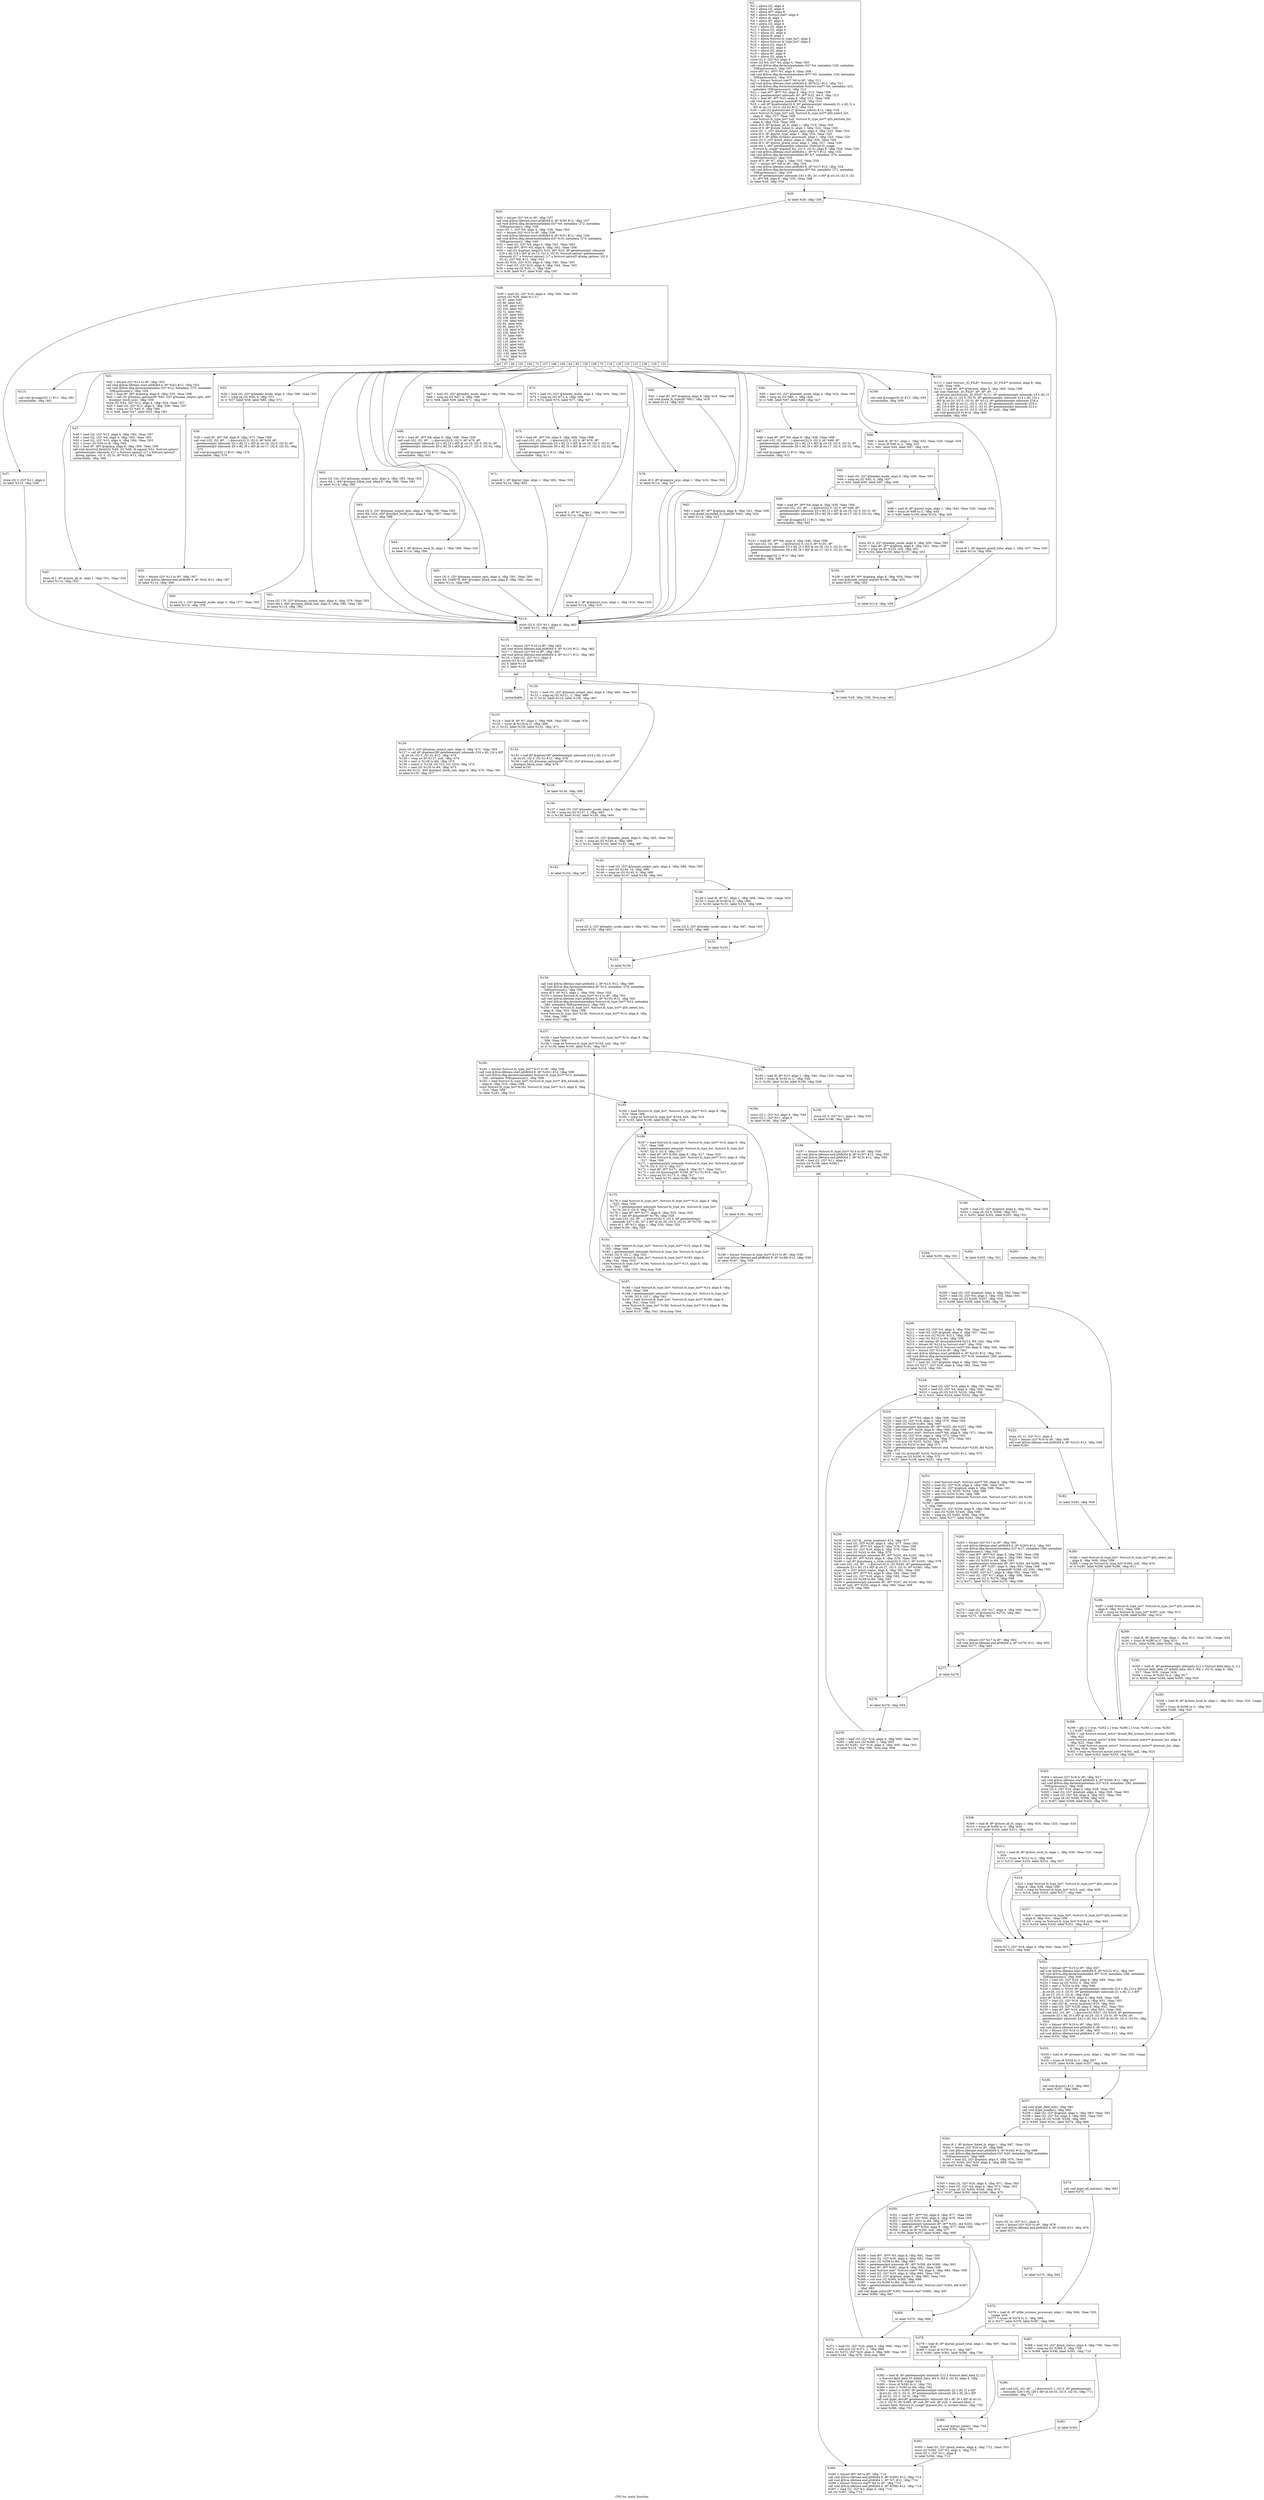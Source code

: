 digraph "CFG for 'main' function" {
	label="CFG for 'main' function";

	Node0x1474e60 [shape=record,label="{%2:\l  %3 = alloca i32, align 4\l  %4 = alloca i32, align 4\l  %5 = alloca i8**, align 8\l  %6 = alloca %struct.stat*, align 8\l  %7 = alloca i8, align 1\l  %8 = alloca i8*, align 8\l  %9 = alloca i32, align 4\l  %10 = alloca i32, align 4\l  %11 = alloca i32, align 4\l  %12 = alloca i32, align 4\l  %13 = alloca i8, align 1\l  %14 = alloca %struct.fs_type_list*, align 8\l  %15 = alloca %struct.fs_type_list*, align 8\l  %16 = alloca i32, align 4\l  %17 = alloca i32, align 4\l  %18 = alloca i32, align 4\l  %19 = alloca i8*, align 8\l  %20 = alloca i32, align 4\l  store i32 0, i32* %3, align 4\l  store i32 %0, i32* %4, align 4, !tbaa !303\l  call void @llvm.dbg.declare(metadata i32* %4, metadata !229, metadata\l... !DIExpression()), !dbg !307\l  store i8** %1, i8*** %5, align 8, !tbaa !308\l  call void @llvm.dbg.declare(metadata i8*** %5, metadata !230, metadata\l... !DIExpression()), !dbg !310\l  %21 = bitcast %struct.stat** %6 to i8*, !dbg !311\l  call void @llvm.lifetime.start.p0i8(i64 8, i8* %21) #12, !dbg !311\l  call void @llvm.dbg.declare(metadata %struct.stat** %6, metadata !231,\l... metadata !DIExpression()), !dbg !312\l  %22 = load i8**, i8*** %5, align 8, !dbg !313, !tbaa !308\l  %23 = getelementptr inbounds i8*, i8** %22, i64 0, !dbg !313\l  %24 = load i8*, i8** %23, align 8, !dbg !313, !tbaa !308\l  call void @set_program_name(i8* %24), !dbg !314\l  %25 = call i8* @setlocale(i32 6, i8* getelementptr inbounds ([1 x i8], [1 x\l... i8]* @.str.13, i32 0, i32 0)) #12, !dbg !315\l  %26 = call i32 @atexit(void ()* @close_stdout) #12, !dbg !316\l  store %struct.fs_type_list* null, %struct.fs_type_list** @fs_select_list,\l... align 8, !dbg !317, !tbaa !308\l  store %struct.fs_type_list* null, %struct.fs_type_list** @fs_exclude_list,\l... align 8, !dbg !318, !tbaa !308\l  store i8 0, i8* @show_all_fs, align 1, !dbg !319, !tbaa !320\l  store i8 0, i8* @show_listed_fs, align 1, !dbg !322, !tbaa !320\l  store i32 -1, i32* @human_output_opts, align 4, !dbg !323, !tbaa !303\l  store i8 0, i8* @print_type, align 1, !dbg !324, !tbaa !320\l  store i8 0, i8* @file_systems_processed, align 1, !dbg !325, !tbaa !320\l  store i32 0, i32* @exit_status, align 4, !dbg !326, !tbaa !303\l  store i8 0, i8* @print_grand_total, align 1, !dbg !327, !tbaa !320\l  store i64 1, i64* getelementptr inbounds (%struct.fs_usage,\l... %struct.fs_usage* @grand_fsu, i32 0, i32 0), align 8, !dbg !328, !tbaa !329\l  call void @llvm.lifetime.start.p0i8(i64 1, i8* %7) #12, !dbg !332\l  call void @llvm.dbg.declare(metadata i8* %7, metadata !270, metadata\l... !DIExpression()), !dbg !333\l  store i8 0, i8* %7, align 1, !dbg !333, !tbaa !320\l  %27 = bitcast i8** %8 to i8*, !dbg !334\l  call void @llvm.lifetime.start.p0i8(i64 8, i8* %27) #12, !dbg !334\l  call void @llvm.dbg.declare(metadata i8** %8, metadata !271, metadata\l... !DIExpression()), !dbg !335\l  store i8* getelementptr inbounds ([41 x i8], [41 x i8]* @.str.14, i32 0, i32\l... 0), i8** %8, align 8, !dbg !335, !tbaa !308\l  br label %28, !dbg !336\l}"];
	Node0x1474e60 -> Node0x14752a0;
	Node0x14752a0 [shape=record,label="{%28:\l\l  br label %29, !dbg !336\l}"];
	Node0x14752a0 -> Node0x14752f0;
	Node0x14752f0 [shape=record,label="{%29:\l\l  %30 = bitcast i32* %9 to i8*, !dbg !337\l  call void @llvm.lifetime.start.p0i8(i64 4, i8* %30) #12, !dbg !337\l  call void @llvm.dbg.declare(metadata i32* %9, metadata !272, metadata\l... !DIExpression()), !dbg !338\l  store i32 -1, i32* %9, align 4, !dbg !338, !tbaa !303\l  %31 = bitcast i32* %10 to i8*, !dbg !339\l  call void @llvm.lifetime.start.p0i8(i64 4, i8* %31) #12, !dbg !339\l  call void @llvm.dbg.declare(metadata i32* %10, metadata !274, metadata\l... !DIExpression()), !dbg !340\l  %32 = load i32, i32* %4, align 4, !dbg !341, !tbaa !303\l  %33 = load i8**, i8*** %5, align 8, !dbg !342, !tbaa !308\l  %34 = call i32 @getopt_long(i32 %32, i8** %33, i8* getelementptr inbounds\l... ([19 x i8], [19 x i8]* @.str.15, i32 0, i32 0), %struct.option* getelementptr\l... inbounds ([17 x %struct.option], [17 x %struct.option]* @long_options, i32 0,\l... i32 0), i32* %9) #12, !dbg !343\l  store i32 %34, i32* %10, align 4, !dbg !340, !tbaa !303\l  %35 = load i32, i32* %10, align 4, !dbg !344, !tbaa !303\l  %36 = icmp eq i32 %35, -1, !dbg !346\l  br i1 %36, label %37, label %38, !dbg !347\l|{<s0>T|<s1>F}}"];
	Node0x14752f0:s0 -> Node0x1475340;
	Node0x14752f0:s1 -> Node0x1475390;
	Node0x1475340 [shape=record,label="{%37:\l\l  store i32 3, i32* %11, align 4\l  br label %115, !dbg !348\l}"];
	Node0x1475340 -> Node0x1475f70;
	Node0x1475390 [shape=record,label="{%38:\l\l  %39 = load i32, i32* %10, align 4, !dbg !349, !tbaa !303\l  switch i32 %39, label %113 [\l    i32 97, label %40\l    i32 66, label %41\l    i32 105, label %55\l    i32 104, label %61\l    i32 72, label %62\l    i32 107, label %63\l    i32 108, label %64\l    i32 109, label %65\l    i32 84, label %66\l    i32 80, label %72\l    i32 129, label %78\l    i32 128, label %79\l    i32 70, label %80\l    i32 116, label %80\l    i32 118, label %114\l    i32 120, label %82\l    i32 131, label %84\l    i32 130, label %108\l    i32 -130, label %109\l    i32 -131, label %110\l  ], !dbg !350\l|{<s0>def|<s1>97|<s2>66|<s3>105|<s4>104|<s5>72|<s6>107|<s7>108|<s8>109|<s9>84|<s10>80|<s11>129|<s12>128|<s13>70|<s14>116|<s15>118|<s16>120|<s17>131|<s18>130|<s19>-130|<s20>-131}}"];
	Node0x1475390:s0 -> Node0x1475ed0;
	Node0x1475390:s1 -> Node0x14753e0;
	Node0x1475390:s2 -> Node0x1475430;
	Node0x1475390:s3 -> Node0x1475520;
	Node0x1475390:s4 -> Node0x1475610;
	Node0x1475390:s5 -> Node0x1475660;
	Node0x1475390:s6 -> Node0x14756b0;
	Node0x1475390:s7 -> Node0x1475700;
	Node0x1475390:s8 -> Node0x1475750;
	Node0x1475390:s9 -> Node0x14757a0;
	Node0x1475390:s10 -> Node0x1475890;
	Node0x1475390:s11 -> Node0x1475980;
	Node0x1475390:s12 -> Node0x14759d0;
	Node0x1475390:s13 -> Node0x1475a20;
	Node0x1475390:s14 -> Node0x1475a20;
	Node0x1475390:s15 -> Node0x1475f20;
	Node0x1475390:s16 -> Node0x1475a70;
	Node0x1475390:s17 -> Node0x1475ac0;
	Node0x1475390:s18 -> Node0x1475de0;
	Node0x1475390:s19 -> Node0x1475e30;
	Node0x1475390:s20 -> Node0x1475e80;
	Node0x14753e0 [shape=record,label="{%40:\l\l  store i8 1, i8* @show_all_fs, align 1, !dbg !351, !tbaa !320\l  br label %114, !dbg !352\l}"];
	Node0x14753e0 -> Node0x1475f20;
	Node0x1475430 [shape=record,label="{%41:\l\l  %42 = bitcast i32* %12 to i8*, !dbg !353\l  call void @llvm.lifetime.start.p0i8(i64 4, i8* %42) #12, !dbg !353\l  call void @llvm.dbg.declare(metadata i32* %12, metadata !275, metadata\l... !DIExpression()), !dbg !354\l  %43 = load i8*, i8** @optarg, align 8, !dbg !355, !tbaa !308\l  %44 = call i32 @human_options(i8* %43, i32* @human_output_opts, i64*\l... @output_block_size), !dbg !356\l  store i32 %44, i32* %12, align 4, !dbg !354, !tbaa !357\l  %45 = load i32, i32* %12, align 4, !dbg !358, !tbaa !357\l  %46 = icmp ne i32 %45, 0, !dbg !360\l  br i1 %46, label %47, label %53, !dbg !361\l|{<s0>T|<s1>F}}"];
	Node0x1475430:s0 -> Node0x1475480;
	Node0x1475430:s1 -> Node0x14754d0;
	Node0x1475480 [shape=record,label="{%47:\l\l  %48 = load i32, i32* %12, align 4, !dbg !362, !tbaa !357\l  %49 = load i32, i32* %9, align 4, !dbg !363, !tbaa !303\l  %50 = load i32, i32* %10, align 4, !dbg !364, !tbaa !303\l  %51 = trunc i32 %50 to i8, !dbg !364\l  %52 = load i8*, i8** @optarg, align 8, !dbg !365, !tbaa !308\l  call void @xstrtol_fatal(i32 %48, i32 %49, i8 signext %51, %struct.option*\l... getelementptr inbounds ([17 x %struct.option], [17 x %struct.option]*\l... @long_options, i32 0, i32 0), i8* %52) #13, !dbg !366\l  unreachable, !dbg !366\l}"];
	Node0x14754d0 [shape=record,label="{%53:\l\l  %54 = bitcast i32* %12 to i8*, !dbg !367\l  call void @llvm.lifetime.end.p0i8(i64 4, i8* %54) #12, !dbg !367\l  br label %114, !dbg !368\l}"];
	Node0x14754d0 -> Node0x1475f20;
	Node0x1475520 [shape=record,label="{%55:\l\l  %56 = load i32, i32* @header_mode, align 4, !dbg !369, !tbaa !303\l  %57 = icmp eq i32 %56, 4, !dbg !371\l  br i1 %57, label %58, label %60, !dbg !372\l|{<s0>T|<s1>F}}"];
	Node0x1475520:s0 -> Node0x1475570;
	Node0x1475520:s1 -> Node0x14755c0;
	Node0x1475570 [shape=record,label="{%58:\l\l  %59 = load i8*, i8** %8, align 8, !dbg !373, !tbaa !308\l  call void (i32, i32, i8*, ...) @error(i32 0, i32 0, i8* %59, i8*\l... getelementptr inbounds ([3 x i8], [3 x i8]* @.str.16, i32 0, i32 0), i8*\l... getelementptr inbounds ([9 x i8], [9 x i8]* @.str.17, i32 0, i32 0)), !dbg\l... !375\l  call void @usage(i32 1) #13, !dbg !376\l  unreachable, !dbg !376\l}"];
	Node0x14755c0 [shape=record,label="{%60:\l\l  store i32 1, i32* @header_mode, align 4, !dbg !377, !tbaa !303\l  br label %114, !dbg !378\l}"];
	Node0x14755c0 -> Node0x1475f20;
	Node0x1475610 [shape=record,label="{%61:\l\l  store i32 176, i32* @human_output_opts, align 4, !dbg !379, !tbaa !303\l  store i64 1, i64* @output_block_size, align 8, !dbg !380, !tbaa !381\l  br label %114, !dbg !382\l}"];
	Node0x1475610 -> Node0x1475f20;
	Node0x1475660 [shape=record,label="{%62:\l\l  store i32 144, i32* @human_output_opts, align 4, !dbg !383, !tbaa !303\l  store i64 1, i64* @output_block_size, align 8, !dbg !384, !tbaa !381\l  br label %114, !dbg !385\l}"];
	Node0x1475660 -> Node0x1475f20;
	Node0x14756b0 [shape=record,label="{%63:\l\l  store i32 0, i32* @human_output_opts, align 4, !dbg !386, !tbaa !303\l  store i64 1024, i64* @output_block_size, align 8, !dbg !387, !tbaa !381\l  br label %114, !dbg !388\l}"];
	Node0x14756b0 -> Node0x1475f20;
	Node0x1475700 [shape=record,label="{%64:\l\l  store i8 1, i8* @show_local_fs, align 1, !dbg !389, !tbaa !320\l  br label %114, !dbg !390\l}"];
	Node0x1475700 -> Node0x1475f20;
	Node0x1475750 [shape=record,label="{%65:\l\l  store i32 0, i32* @human_output_opts, align 4, !dbg !391, !tbaa !303\l  store i64 1048576, i64* @output_block_size, align 8, !dbg !392, !tbaa !381\l  br label %114, !dbg !393\l}"];
	Node0x1475750 -> Node0x1475f20;
	Node0x14757a0 [shape=record,label="{%66:\l\l  %67 = load i32, i32* @header_mode, align 4, !dbg !394, !tbaa !303\l  %68 = icmp eq i32 %67, 4, !dbg !396\l  br i1 %68, label %69, label %71, !dbg !397\l|{<s0>T|<s1>F}}"];
	Node0x14757a0:s0 -> Node0x14757f0;
	Node0x14757a0:s1 -> Node0x1475840;
	Node0x14757f0 [shape=record,label="{%69:\l\l  %70 = load i8*, i8** %8, align 8, !dbg !398, !tbaa !308\l  call void (i32, i32, i8*, ...) @error(i32 0, i32 0, i8* %70, i8*\l... getelementptr inbounds ([3 x i8], [3 x i8]* @.str.18, i32 0, i32 0), i8*\l... getelementptr inbounds ([9 x i8], [9 x i8]* @.str.17, i32 0, i32 0)), !dbg\l... !400\l  call void @usage(i32 1) #13, !dbg !401\l  unreachable, !dbg !401\l}"];
	Node0x1475840 [shape=record,label="{%71:\l\l  store i8 1, i8* @print_type, align 1, !dbg !402, !tbaa !320\l  br label %114, !dbg !403\l}"];
	Node0x1475840 -> Node0x1475f20;
	Node0x1475890 [shape=record,label="{%72:\l\l  %73 = load i32, i32* @header_mode, align 4, !dbg !404, !tbaa !303\l  %74 = icmp eq i32 %73, 4, !dbg !406\l  br i1 %74, label %75, label %77, !dbg !407\l|{<s0>T|<s1>F}}"];
	Node0x1475890:s0 -> Node0x14758e0;
	Node0x1475890:s1 -> Node0x1475930;
	Node0x14758e0 [shape=record,label="{%75:\l\l  %76 = load i8*, i8** %8, align 8, !dbg !408, !tbaa !308\l  call void (i32, i32, i8*, ...) @error(i32 0, i32 0, i8* %76, i8*\l... getelementptr inbounds ([3 x i8], [3 x i8]* @.str.19, i32 0, i32 0), i8*\l... getelementptr inbounds ([9 x i8], [9 x i8]* @.str.17, i32 0, i32 0)), !dbg\l... !410\l  call void @usage(i32 1) #13, !dbg !411\l  unreachable, !dbg !411\l}"];
	Node0x1475930 [shape=record,label="{%77:\l\l  store i8 1, i8* %7, align 1, !dbg !412, !tbaa !320\l  br label %114, !dbg !413\l}"];
	Node0x1475930 -> Node0x1475f20;
	Node0x1475980 [shape=record,label="{%78:\l\l  store i8 1, i8* @require_sync, align 1, !dbg !414, !tbaa !320\l  br label %114, !dbg !415\l}"];
	Node0x1475980 -> Node0x1475f20;
	Node0x14759d0 [shape=record,label="{%79:\l\l  store i8 0, i8* @require_sync, align 1, !dbg !416, !tbaa !320\l  br label %114, !dbg !417\l}"];
	Node0x14759d0 -> Node0x1475f20;
	Node0x1475a20 [shape=record,label="{%80:\l\l  %81 = load i8*, i8** @optarg, align 8, !dbg !418, !tbaa !308\l  call void @add_fs_type(i8* %81), !dbg !419\l  br label %114, !dbg !420\l}"];
	Node0x1475a20 -> Node0x1475f20;
	Node0x1475a70 [shape=record,label="{%82:\l\l  %83 = load i8*, i8** @optarg, align 8, !dbg !421, !tbaa !308\l  call void @add_excluded_fs_type(i8* %83), !dbg !422\l  br label %114, !dbg !423\l}"];
	Node0x1475a70 -> Node0x1475f20;
	Node0x1475ac0 [shape=record,label="{%84:\l\l  %85 = load i32, i32* @header_mode, align 4, !dbg !424, !tbaa !303\l  %86 = icmp eq i32 %85, 1, !dbg !426\l  br i1 %86, label %87, label %89, !dbg !427\l|{<s0>T|<s1>F}}"];
	Node0x1475ac0:s0 -> Node0x1475b10;
	Node0x1475ac0:s1 -> Node0x1475b60;
	Node0x1475b10 [shape=record,label="{%87:\l\l  %88 = load i8*, i8** %8, align 8, !dbg !428, !tbaa !308\l  call void (i32, i32, i8*, ...) @error(i32 0, i32 0, i8* %88, i8*\l... getelementptr inbounds ([3 x i8], [3 x i8]* @.str.16, i32 0, i32 0), i8*\l... getelementptr inbounds ([9 x i8], [9 x i8]* @.str.17, i32 0, i32 0)), !dbg\l... !430\l  call void @usage(i32 1) #13, !dbg !431\l  unreachable, !dbg !431\l}"];
	Node0x1475b60 [shape=record,label="{%89:\l\l  %90 = load i8, i8* %7, align 1, !dbg !432, !tbaa !320, !range !434\l  %91 = trunc i8 %90 to i1, !dbg !432\l  br i1 %91, label %92, label %97, !dbg !435\l|{<s0>T|<s1>F}}"];
	Node0x1475b60:s0 -> Node0x1475bb0;
	Node0x1475b60:s1 -> Node0x1475c50;
	Node0x1475bb0 [shape=record,label="{%92:\l\l  %93 = load i32, i32* @header_mode, align 4, !dbg !436, !tbaa !303\l  %94 = icmp eq i32 %93, 0, !dbg !437\l  br i1 %94, label %95, label %97, !dbg !438\l|{<s0>T|<s1>F}}"];
	Node0x1475bb0:s0 -> Node0x1475c00;
	Node0x1475bb0:s1 -> Node0x1475c50;
	Node0x1475c00 [shape=record,label="{%95:\l\l  %96 = load i8*, i8** %8, align 8, !dbg !439, !tbaa !308\l  call void (i32, i32, i8*, ...) @error(i32 0, i32 0, i8* %96, i8*\l... getelementptr inbounds ([3 x i8], [3 x i8]* @.str.19, i32 0, i32 0), i8*\l... getelementptr inbounds ([9 x i8], [9 x i8]* @.str.17, i32 0, i32 0)), !dbg\l... !441\l  call void @usage(i32 1) #13, !dbg !442\l  unreachable, !dbg !442\l}"];
	Node0x1475c50 [shape=record,label="{%97:\l\l  %98 = load i8, i8* @print_type, align 1, !dbg !443, !tbaa !320, !range !434\l  %99 = trunc i8 %98 to i1, !dbg !443\l  br i1 %99, label %100, label %102, !dbg !445\l|{<s0>T|<s1>F}}"];
	Node0x1475c50:s0 -> Node0x1475ca0;
	Node0x1475c50:s1 -> Node0x1475cf0;
	Node0x1475ca0 [shape=record,label="{%100:\l\l  %101 = load i8*, i8** %8, align 8, !dbg !446, !tbaa !308\l  call void (i32, i32, i8*, ...) @error(i32 0, i32 0, i8* %101, i8*\l... getelementptr inbounds ([3 x i8], [3 x i8]* @.str.18, i32 0, i32 0), i8*\l... getelementptr inbounds ([9 x i8], [9 x i8]* @.str.17, i32 0, i32 0)), !dbg\l... !448\l  call void @usage(i32 1) #13, !dbg !449\l  unreachable, !dbg !449\l}"];
	Node0x1475cf0 [shape=record,label="{%102:\l\l  store i32 4, i32* @header_mode, align 4, !dbg !450, !tbaa !303\l  %103 = load i8*, i8** @optarg, align 8, !dbg !451, !tbaa !308\l  %104 = icmp ne i8* %103, null, !dbg !451\l  br i1 %104, label %105, label %107, !dbg !453\l|{<s0>T|<s1>F}}"];
	Node0x1475cf0:s0 -> Node0x1475d40;
	Node0x1475cf0:s1 -> Node0x1475d90;
	Node0x1475d40 [shape=record,label="{%105:\l\l  %106 = load i8*, i8** @optarg, align 8, !dbg !454, !tbaa !308\l  call void @decode_output_arg(i8* %106), !dbg !455\l  br label %107, !dbg !455\l}"];
	Node0x1475d40 -> Node0x1475d90;
	Node0x1475d90 [shape=record,label="{%107:\l\l  br label %114, !dbg !456\l}"];
	Node0x1475d90 -> Node0x1475f20;
	Node0x1475de0 [shape=record,label="{%108:\l\l  store i8 1, i8* @print_grand_total, align 1, !dbg !457, !tbaa !320\l  br label %114, !dbg !458\l}"];
	Node0x1475de0 -> Node0x1475f20;
	Node0x1475e30 [shape=record,label="{%109:\l\l  call void @usage(i32 0) #13, !dbg !459\l  unreachable, !dbg !459\l}"];
	Node0x1475e80 [shape=record,label="{%110:\l\l  %111 = load %struct._IO_FILE*, %struct._IO_FILE** @stdout, align 8, !dbg\l... !460, !tbaa !308\l  %112 = load i8*, i8** @Version, align 8, !dbg !460, !tbaa !308\l  call void (%struct._IO_FILE*, i8*, i8*, i8*, ...)\l... @version_etc(%struct._IO_FILE* %111, i8* getelementptr inbounds ([3 x i8], [3\l... x i8]* @.str.12, i32 0, i32 0), i8* getelementptr inbounds ([14 x i8], [14 x\l... i8]* @.str.20, i32 0, i32 0), i8* %112, i8* getelementptr inbounds ([18 x\l... i8], [18 x i8]* @.str.21, i32 0, i32 0), i8* getelementptr inbounds ([16 x\l... i8], [16 x i8]* @.str.22, i32 0, i32 0), i8* getelementptr inbounds ([12 x\l... i8], [12 x i8]* @.str.23, i32 0, i32 0), i8* null), !dbg !460\l  call void @exit(i32 0) #14, !dbg !460\l  unreachable, !dbg !460\l}"];
	Node0x1475ed0 [shape=record,label="{%113:\l\l  call void @usage(i32 1) #13, !dbg !461\l  unreachable, !dbg !461\l}"];
	Node0x1475f20 [shape=record,label="{%114:\l\l  store i32 0, i32* %11, align 4, !dbg !462\l  br label %115, !dbg !462\l}"];
	Node0x1475f20 -> Node0x1475f70;
	Node0x1475f70 [shape=record,label="{%115:\l\l  %116 = bitcast i32* %10 to i8*, !dbg !462\l  call void @llvm.lifetime.end.p0i8(i64 4, i8* %116) #12, !dbg !462\l  %117 = bitcast i32* %9 to i8*, !dbg !462\l  call void @llvm.lifetime.end.p0i8(i64 4, i8* %117) #12, !dbg !462\l  %118 = load i32, i32* %11, align 4\l  switch i32 %118, label %398 [\l    i32 0, label %119\l    i32 3, label %120\l  ]\l|{<s0>def|<s1>0|<s2>3}}"];
	Node0x1475f70:s0 -> Node0x1477910;
	Node0x1475f70:s1 -> Node0x1475fc0;
	Node0x1475f70:s2 -> Node0x1476010;
	Node0x1475fc0 [shape=record,label="{%119:\l\l  br label %28, !dbg !336, !llvm.loop !463\l}"];
	Node0x1475fc0 -> Node0x14752a0;
	Node0x1476010 [shape=record,label="{%120:\l\l  %121 = load i32, i32* @human_output_opts, align 4, !dbg !464, !tbaa !303\l  %122 = icmp eq i32 %121, -1, !dbg !466\l  br i1 %122, label %123, label %136, !dbg !467\l|{<s0>T|<s1>F}}"];
	Node0x1476010:s0 -> Node0x1476060;
	Node0x1476010:s1 -> Node0x14761a0;
	Node0x1476060 [shape=record,label="{%123:\l\l  %124 = load i8, i8* %7, align 1, !dbg !468, !tbaa !320, !range !434\l  %125 = trunc i8 %124 to i1, !dbg !468\l  br i1 %125, label %126, label %132, !dbg !471\l|{<s0>T|<s1>F}}"];
	Node0x1476060:s0 -> Node0x14760b0;
	Node0x1476060:s1 -> Node0x1476100;
	Node0x14760b0 [shape=record,label="{%126:\l\l  store i32 0, i32* @human_output_opts, align 4, !dbg !472, !tbaa !303\l  %127 = call i8* @getenv(i8* getelementptr inbounds ([16 x i8], [16 x i8]*\l... @.str.24, i32 0, i32 0)) #12, !dbg !474\l  %128 = icmp ne i8* %127, null, !dbg !474\l  %129 = zext i1 %128 to i64, !dbg !474\l  %130 = select i1 %128, i32 512, i32 1024, !dbg !474\l  %131 = sext i32 %130 to i64, !dbg !475\l  store i64 %131, i64* @output_block_size, align 8, !dbg !476, !tbaa !381\l  br label %135, !dbg !477\l}"];
	Node0x14760b0 -> Node0x1476150;
	Node0x1476100 [shape=record,label="{%132:\l\l  %133 = call i8* @getenv(i8* getelementptr inbounds ([14 x i8], [14 x i8]*\l... @.str.25, i32 0, i32 0)) #12, !dbg !478\l  %134 = call i32 @human_options(i8* %133, i32* @human_output_opts, i64*\l... @output_block_size), !dbg !479\l  br label %135\l}"];
	Node0x1476100 -> Node0x1476150;
	Node0x1476150 [shape=record,label="{%135:\l\l  br label %136, !dbg !480\l}"];
	Node0x1476150 -> Node0x14761a0;
	Node0x14761a0 [shape=record,label="{%136:\l\l  %137 = load i32, i32* @header_mode, align 4, !dbg !481, !tbaa !303\l  %138 = icmp eq i32 %137, 1, !dbg !483\l  br i1 %138, label %142, label %139, !dbg !484\l|{<s0>T|<s1>F}}"];
	Node0x14761a0:s0 -> Node0x1476240;
	Node0x14761a0:s1 -> Node0x14761f0;
	Node0x14761f0 [shape=record,label="{%139:\l\l  %140 = load i32, i32* @header_mode, align 4, !dbg !485, !tbaa !303\l  %141 = icmp eq i32 %140, 4, !dbg !486\l  br i1 %141, label %142, label %143, !dbg !487\l|{<s0>T|<s1>F}}"];
	Node0x14761f0:s0 -> Node0x1476240;
	Node0x14761f0:s1 -> Node0x1476290;
	Node0x1476240 [shape=record,label="{%142:\l\l  br label %154, !dbg !487\l}"];
	Node0x1476240 -> Node0x1476470;
	Node0x1476290 [shape=record,label="{%143:\l\l  %144 = load i32, i32* @human_output_opts, align 4, !dbg !488, !tbaa !303\l  %145 = and i32 %144, 16, !dbg !490\l  %146 = icmp ne i32 %145, 0, !dbg !490\l  br i1 %146, label %147, label %148, !dbg !491\l|{<s0>T|<s1>F}}"];
	Node0x1476290:s0 -> Node0x14762e0;
	Node0x1476290:s1 -> Node0x1476330;
	Node0x14762e0 [shape=record,label="{%147:\l\l  store i32 2, i32* @header_mode, align 4, !dbg !492, !tbaa !303\l  br label %153, !dbg !493\l}"];
	Node0x14762e0 -> Node0x1476420;
	Node0x1476330 [shape=record,label="{%148:\l\l  %149 = load i8, i8* %7, align 1, !dbg !494, !tbaa !320, !range !434\l  %150 = trunc i8 %149 to i1, !dbg !494\l  br i1 %150, label %151, label %152, !dbg !496\l|{<s0>T|<s1>F}}"];
	Node0x1476330:s0 -> Node0x1476380;
	Node0x1476330:s1 -> Node0x14763d0;
	Node0x1476380 [shape=record,label="{%151:\l\l  store i32 3, i32* @header_mode, align 4, !dbg !497, !tbaa !303\l  br label %152, !dbg !498\l}"];
	Node0x1476380 -> Node0x14763d0;
	Node0x14763d0 [shape=record,label="{%152:\l\l  br label %153\l}"];
	Node0x14763d0 -> Node0x1476420;
	Node0x1476420 [shape=record,label="{%153:\l\l  br label %154\l}"];
	Node0x1476420 -> Node0x1476470;
	Node0x1476470 [shape=record,label="{%154:\l\l  call void @llvm.lifetime.start.p0i8(i64 1, i8* %13) #12, !dbg !499\l  call void @llvm.dbg.declare(metadata i8* %13, metadata !278, metadata\l... !DIExpression()), !dbg !500\l  store i8 0, i8* %13, align 1, !dbg !500, !tbaa !320\l  %155 = bitcast %struct.fs_type_list** %14 to i8*, !dbg !501\l  call void @llvm.lifetime.start.p0i8(i64 8, i8* %155) #12, !dbg !501\l  call void @llvm.dbg.declare(metadata %struct.fs_type_list** %14, metadata\l... !280, metadata !DIExpression()), !dbg !502\l  %156 = load %struct.fs_type_list*, %struct.fs_type_list** @fs_select_list,\l... align 8, !dbg !503, !tbaa !308\l  store %struct.fs_type_list* %156, %struct.fs_type_list** %14, align 8, !dbg\l... !504, !tbaa !308\l  br label %157, !dbg !505\l}"];
	Node0x1476470 -> Node0x14764c0;
	Node0x14764c0 [shape=record,label="{%157:\l\l  %158 = load %struct.fs_type_list*, %struct.fs_type_list** %14, align 8, !dbg\l... !506, !tbaa !308\l  %159 = icmp ne %struct.fs_type_list* %158, null, !dbg !507\l  br i1 %159, label %160, label %191, !dbg !507\l|{<s0>T|<s1>F}}"];
	Node0x14764c0:s0 -> Node0x1476510;
	Node0x14764c0:s1 -> Node0x1476790;
	Node0x1476510 [shape=record,label="{%160:\l\l  %161 = bitcast %struct.fs_type_list** %15 to i8*, !dbg !508\l  call void @llvm.lifetime.start.p0i8(i64 8, i8* %161) #12, !dbg !508\l  call void @llvm.dbg.declare(metadata %struct.fs_type_list** %15, metadata\l... !281, metadata !DIExpression()), !dbg !509\l  %162 = load %struct.fs_type_list*, %struct.fs_type_list** @fs_exclude_list,\l... align 8, !dbg !510, !tbaa !308\l  store %struct.fs_type_list* %162, %struct.fs_type_list** %15, align 8, !dbg\l... !512, !tbaa !308\l  br label %163, !dbg !513\l}"];
	Node0x1476510 -> Node0x1476560;
	Node0x1476560 [shape=record,label="{%163:\l\l  %164 = load %struct.fs_type_list*, %struct.fs_type_list** %15, align 8, !dbg\l... !514, !tbaa !308\l  %165 = icmp ne %struct.fs_type_list* %164, null, !dbg !516\l  br i1 %165, label %166, label %185, !dbg !516\l|{<s0>T|<s1>F}}"];
	Node0x1476560:s0 -> Node0x14765b0;
	Node0x1476560:s1 -> Node0x14766f0;
	Node0x14765b0 [shape=record,label="{%166:\l\l  %167 = load %struct.fs_type_list*, %struct.fs_type_list** %14, align 8, !dbg\l... !517, !tbaa !308\l  %168 = getelementptr inbounds %struct.fs_type_list, %struct.fs_type_list*\l... %167, i32 0, i32 0, !dbg !517\l  %169 = load i8*, i8** %168, align 8, !dbg !517, !tbaa !520\l  %170 = load %struct.fs_type_list*, %struct.fs_type_list** %15, align 8, !dbg\l... !517, !tbaa !308\l  %171 = getelementptr inbounds %struct.fs_type_list, %struct.fs_type_list*\l... %170, i32 0, i32 0, !dbg !517\l  %172 = load i8*, i8** %171, align 8, !dbg !517, !tbaa !520\l  %173 = call i32 @strcmp(i8* %169, i8* %172) #15, !dbg !517\l  %174 = icmp eq i32 %173, 0, !dbg !517\l  br i1 %174, label %175, label %180, !dbg !522\l|{<s0>T|<s1>F}}"];
	Node0x14765b0:s0 -> Node0x1476600;
	Node0x14765b0:s1 -> Node0x1476650;
	Node0x1476600 [shape=record,label="{%175:\l\l  %176 = load %struct.fs_type_list*, %struct.fs_type_list** %14, align 8, !dbg\l... !523, !tbaa !308\l  %177 = getelementptr inbounds %struct.fs_type_list, %struct.fs_type_list*\l... %176, i32 0, i32 0, !dbg !525\l  %178 = load i8*, i8** %177, align 8, !dbg !525, !tbaa !520\l  %179 = call i8* @quote(i8* %178), !dbg !526\l  call void (i32, i32, i8*, ...) @error(i32 0, i32 0, i8* getelementptr\l... inbounds ([47 x i8], [47 x i8]* @.str.26, i32 0, i32 0), i8* %179), !dbg !527\l  store i8 1, i8* %13, align 1, !dbg !528, !tbaa !320\l  br label %185, !dbg !529\l}"];
	Node0x1476600 -> Node0x14766f0;
	Node0x1476650 [shape=record,label="{%180:\l\l  br label %181, !dbg !530\l}"];
	Node0x1476650 -> Node0x14766a0;
	Node0x14766a0 [shape=record,label="{%181:\l\l  %182 = load %struct.fs_type_list*, %struct.fs_type_list** %15, align 8, !dbg\l... !531, !tbaa !308\l  %183 = getelementptr inbounds %struct.fs_type_list, %struct.fs_type_list*\l... %182, i32 0, i32 1, !dbg !532\l  %184 = load %struct.fs_type_list*, %struct.fs_type_list** %183, align 8,\l... !dbg !532, !tbaa !533\l  store %struct.fs_type_list* %184, %struct.fs_type_list** %15, align 8, !dbg\l... !534, !tbaa !308\l  br label %163, !dbg !535, !llvm.loop !536\l}"];
	Node0x14766a0 -> Node0x1476560;
	Node0x14766f0 [shape=record,label="{%185:\l\l  %186 = bitcast %struct.fs_type_list** %15 to i8*, !dbg !538\l  call void @llvm.lifetime.end.p0i8(i64 8, i8* %186) #12, !dbg !538\l  br label %187, !dbg !539\l}"];
	Node0x14766f0 -> Node0x1476740;
	Node0x1476740 [shape=record,label="{%187:\l\l  %188 = load %struct.fs_type_list*, %struct.fs_type_list** %14, align 8, !dbg\l... !540, !tbaa !308\l  %189 = getelementptr inbounds %struct.fs_type_list, %struct.fs_type_list*\l... %188, i32 0, i32 1, !dbg !541\l  %190 = load %struct.fs_type_list*, %struct.fs_type_list** %189, align 8,\l... !dbg !541, !tbaa !533\l  store %struct.fs_type_list* %190, %struct.fs_type_list** %14, align 8, !dbg\l... !542, !tbaa !308\l  br label %157, !dbg !543, !llvm.loop !544\l}"];
	Node0x1476740 -> Node0x14764c0;
	Node0x1476790 [shape=record,label="{%191:\l\l  %192 = load i8, i8* %13, align 1, !dbg !546, !tbaa !320, !range !434\l  %193 = trunc i8 %192 to i1, !dbg !546\l  br i1 %193, label %194, label %195, !dbg !548\l|{<s0>T|<s1>F}}"];
	Node0x1476790:s0 -> Node0x14767e0;
	Node0x1476790:s1 -> Node0x1476830;
	Node0x14767e0 [shape=record,label="{%194:\l\l  store i32 1, i32* %3, align 4, !dbg !549\l  store i32 1, i32* %11, align 4\l  br label %196, !dbg !549\l}"];
	Node0x14767e0 -> Node0x1476880;
	Node0x1476830 [shape=record,label="{%195:\l\l  store i32 0, i32* %11, align 4, !dbg !550\l  br label %196, !dbg !550\l}"];
	Node0x1476830 -> Node0x1476880;
	Node0x1476880 [shape=record,label="{%196:\l\l  %197 = bitcast %struct.fs_type_list** %14 to i8*, !dbg !550\l  call void @llvm.lifetime.end.p0i8(i64 8, i8* %197) #12, !dbg !550\l  call void @llvm.lifetime.end.p0i8(i64 1, i8* %13) #12, !dbg !550\l  %198 = load i32, i32* %11, align 4\l  switch i32 %198, label %394 [\l    i32 0, label %199\l  ]\l|{<s0>def|<s1>0}}"];
	Node0x1476880:s0 -> Node0x14778c0;
	Node0x1476880:s1 -> Node0x14768d0;
	Node0x14768d0 [shape=record,label="{%199:\l\l  %200 = load i32, i32* @optind, align 4, !dbg !551, !tbaa !303\l  %201 = icmp slt i32 0, %200, !dbg !551\l  br i1 %201, label %202, label %203, !dbg !551\l|{<s0>T|<s1>F}}"];
	Node0x14768d0:s0 -> Node0x1476920;
	Node0x14768d0:s1 -> Node0x1476970;
	Node0x1476920 [shape=record,label="{%202:\l\l  br label %205, !dbg !551\l}"];
	Node0x1476920 -> Node0x1476a10;
	Node0x1476970 [shape=record,label="{%203:\l\l  unreachable, !dbg !551\l}"];
	Node0x14769c0 [shape=record,label="{%204:                                                  \l  br label %205, !dbg !551\l}"];
	Node0x14769c0 -> Node0x1476a10;
	Node0x1476a10 [shape=record,label="{%205:\l\l  %206 = load i32, i32* @optind, align 4, !dbg !552, !tbaa !303\l  %207 = load i32, i32* %4, align 4, !dbg !553, !tbaa !303\l  %208 = icmp slt i32 %206, %207, !dbg !554\l  br i1 %208, label %209, label %283, !dbg !555\l|{<s0>T|<s1>F}}"];
	Node0x1476a10:s0 -> Node0x1476a60;
	Node0x1476a10:s1 -> Node0x1476e70;
	Node0x1476a60 [shape=record,label="{%209:\l\l  %210 = load i32, i32* %4, align 4, !dbg !556, !tbaa !303\l  %211 = load i32, i32* @optind, align 4, !dbg !557, !tbaa !303\l  %212 = sub nsw i32 %210, %211, !dbg !558\l  %213 = sext i32 %212 to i64, !dbg !556\l  %214 = call noalias i8* @xnmalloc(i64 %213, i64 144), !dbg !559\l  %215 = bitcast i8* %214 to %struct.stat*, !dbg !559\l  store %struct.stat* %215, %struct.stat** %6, align 8, !dbg !560, !tbaa !308\l  %216 = bitcast i32* %16 to i8*, !dbg !561\l  call void @llvm.lifetime.start.p0i8(i64 4, i8* %216) #12, !dbg !561\l  call void @llvm.dbg.declare(metadata i32* %16, metadata !285, metadata\l... !DIExpression()), !dbg !562\l  %217 = load i32, i32* @optind, align 4, !dbg !563, !tbaa !303\l  store i32 %217, i32* %16, align 4, !dbg !562, !tbaa !303\l  br label %218, !dbg !561\l}"];
	Node0x1476a60 -> Node0x1476ab0;
	Node0x1476ab0 [shape=record,label="{%218:\l\l  %219 = load i32, i32* %16, align 4, !dbg !564, !tbaa !303\l  %220 = load i32, i32* %4, align 4, !dbg !565, !tbaa !303\l  %221 = icmp slt i32 %219, %220, !dbg !566\l  br i1 %221, label %224, label %222, !dbg !567\l|{<s0>T|<s1>F}}"];
	Node0x1476ab0:s0 -> Node0x1476b50;
	Node0x1476ab0:s1 -> Node0x1476b00;
	Node0x1476b00 [shape=record,label="{%222:\l\l  store i32 11, i32* %11, align 4\l  %223 = bitcast i32* %16 to i8*, !dbg !568\l  call void @llvm.lifetime.end.p0i8(i64 4, i8* %223) #12, !dbg !568\l  br label %282\l}"];
	Node0x1476b00 -> Node0x1476e20;
	Node0x1476b50 [shape=record,label="{%224:\l\l  %225 = load i8**, i8*** %5, align 8, !dbg !569, !tbaa !308\l  %226 = load i32, i32* %16, align 4, !dbg !570, !tbaa !303\l  %227 = sext i32 %226 to i64, !dbg !569\l  %228 = getelementptr inbounds i8*, i8** %225, i64 %227, !dbg !569\l  %229 = load i8*, i8** %228, align 8, !dbg !569, !tbaa !308\l  %230 = load %struct.stat*, %struct.stat** %6, align 8, !dbg !571, !tbaa !308\l  %231 = load i32, i32* %16, align 4, !dbg !572, !tbaa !303\l  %232 = load i32, i32* @optind, align 4, !dbg !573, !tbaa !303\l  %233 = sub nsw i32 %231, %232, !dbg !574\l  %234 = sext i32 %233 to i64, !dbg !571\l  %235 = getelementptr inbounds %struct.stat, %struct.stat* %230, i64 %234,\l... !dbg !571\l  %236 = call i32 @stat(i8* %229, %struct.stat* %235) #12, !dbg !575\l  %237 = icmp ne i32 %236, 0, !dbg !575\l  br i1 %237, label %238, label %251, !dbg !576\l|{<s0>T|<s1>F}}"];
	Node0x1476b50:s0 -> Node0x1476ba0;
	Node0x1476b50:s1 -> Node0x1476bf0;
	Node0x1476ba0 [shape=record,label="{%238:\l\l  %239 = call i32* @__errno_location() #16, !dbg !577\l  %240 = load i32, i32* %239, align 4, !dbg !577, !tbaa !303\l  %241 = load i8**, i8*** %5, align 8, !dbg !579, !tbaa !308\l  %242 = load i32, i32* %16, align 4, !dbg !579, !tbaa !303\l  %243 = sext i32 %242 to i64, !dbg !579\l  %244 = getelementptr inbounds i8*, i8** %241, i64 %243, !dbg !579\l  %245 = load i8*, i8** %244, align 8, !dbg !579, !tbaa !308\l  %246 = call i8* @quotearg_n_style_colon(i32 0, i32 3, i8* %245), !dbg !579\l  call void (i32, i32, i8*, ...) @error(i32 0, i32 %240, i8* getelementptr\l... inbounds ([3 x i8], [3 x i8]* @.str.27, i32 0, i32 0), i8* %246), !dbg !580\l  store i32 1, i32* @exit_status, align 4, !dbg !581, !tbaa !303\l  %247 = load i8**, i8*** %5, align 8, !dbg !582, !tbaa !308\l  %248 = load i32, i32* %16, align 4, !dbg !583, !tbaa !303\l  %249 = sext i32 %248 to i64, !dbg !582\l  %250 = getelementptr inbounds i8*, i8** %247, i64 %249, !dbg !582\l  store i8* null, i8** %250, align 8, !dbg !584, !tbaa !308\l  br label %278, !dbg !585\l}"];
	Node0x1476ba0 -> Node0x1476d80;
	Node0x1476bf0 [shape=record,label="{%251:\l\l  %252 = load %struct.stat*, %struct.stat** %6, align 8, !dbg !586, !tbaa !308\l  %253 = load i32, i32* %16, align 4, !dbg !586, !tbaa !303\l  %254 = load i32, i32* @optind, align 4, !dbg !586, !tbaa !303\l  %255 = sub nsw i32 %253, %254, !dbg !586\l  %256 = sext i32 %255 to i64, !dbg !586\l  %257 = getelementptr inbounds %struct.stat, %struct.stat* %252, i64 %256,\l... !dbg !586\l  %258 = getelementptr inbounds %struct.stat, %struct.stat* %257, i32 0, i32\l... 3, !dbg !586\l  %259 = load i32, i32* %258, align 8, !dbg !586, !tbaa !587\l  %260 = and i32 %259, 61440, !dbg !586\l  %261 = icmp eq i32 %260, 4096, !dbg !586\l  br i1 %261, label %277, label %262, !dbg !590\l|{<s0>T|<s1>F}}"];
	Node0x1476bf0:s0 -> Node0x1476d30;
	Node0x1476bf0:s1 -> Node0x1476c40;
	Node0x1476c40 [shape=record,label="{%262:\l\l  %263 = bitcast i32* %17 to i8*, !dbg !591\l  call void @llvm.lifetime.start.p0i8(i64 4, i8* %263) #12, !dbg !591\l  call void @llvm.dbg.declare(metadata i32* %17, metadata !289, metadata\l... !DIExpression()), !dbg !592\l  %264 = load i8**, i8*** %5, align 8, !dbg !593, !tbaa !308\l  %265 = load i32, i32* %16, align 4, !dbg !594, !tbaa !303\l  %266 = sext i32 %265 to i64, !dbg !593\l  %267 = getelementptr inbounds i8*, i8** %264, i64 %266, !dbg !593\l  %268 = load i8*, i8** %267, align 8, !dbg !593, !tbaa !308\l  %269 = call i32 (i8*, i32, ...) @open(i8* %268, i32 256), !dbg !595\l  store i32 %269, i32* %17, align 4, !dbg !592, !tbaa !303\l  %270 = load i32, i32* %17, align 4, !dbg !596, !tbaa !303\l  %271 = icmp sle i32 0, %270, !dbg !598\l  br i1 %271, label %272, label %275, !dbg !599\l|{<s0>T|<s1>F}}"];
	Node0x1476c40:s0 -> Node0x1476c90;
	Node0x1476c40:s1 -> Node0x1476ce0;
	Node0x1476c90 [shape=record,label="{%272:\l\l  %273 = load i32, i32* %17, align 4, !dbg !600, !tbaa !303\l  %274 = call i32 @close(i32 %273), !dbg !601\l  br label %275, !dbg !601\l}"];
	Node0x1476c90 -> Node0x1476ce0;
	Node0x1476ce0 [shape=record,label="{%275:\l\l  %276 = bitcast i32* %17 to i8*, !dbg !602\l  call void @llvm.lifetime.end.p0i8(i64 4, i8* %276) #12, !dbg !602\l  br label %277, !dbg !603\l}"];
	Node0x1476ce0 -> Node0x1476d30;
	Node0x1476d30 [shape=record,label="{%277:\l\l  br label %278\l}"];
	Node0x1476d30 -> Node0x1476d80;
	Node0x1476d80 [shape=record,label="{%278:\l\l  br label %279, !dbg !604\l}"];
	Node0x1476d80 -> Node0x1476dd0;
	Node0x1476dd0 [shape=record,label="{%279:\l\l  %280 = load i32, i32* %16, align 4, !dbg !605, !tbaa !303\l  %281 = add nsw i32 %280, 1, !dbg !605\l  store i32 %281, i32* %16, align 4, !dbg !605, !tbaa !303\l  br label %218, !dbg !568, !llvm.loop !606\l}"];
	Node0x1476dd0 -> Node0x1476ab0;
	Node0x1476e20 [shape=record,label="{%282:\l\l  br label %283, !dbg !608\l}"];
	Node0x1476e20 -> Node0x1476e70;
	Node0x1476e70 [shape=record,label="{%283:\l\l  %284 = load %struct.fs_type_list*, %struct.fs_type_list** @fs_select_list,\l... align 8, !dbg !609, !tbaa !308\l  %285 = icmp ne %struct.fs_type_list* %284, null, !dbg !610\l  br i1 %285, label %298, label %286, !dbg !611\l|{<s0>T|<s1>F}}"];
	Node0x1476e70:s0 -> Node0x1477000;
	Node0x1476e70:s1 -> Node0x1476ec0;
	Node0x1476ec0 [shape=record,label="{%286:\l\l  %287 = load %struct.fs_type_list*, %struct.fs_type_list** @fs_exclude_list,\l... align 8, !dbg !612, !tbaa !308\l  %288 = icmp ne %struct.fs_type_list* %287, null, !dbg !613\l  br i1 %288, label %298, label %289, !dbg !614\l|{<s0>T|<s1>F}}"];
	Node0x1476ec0:s0 -> Node0x1477000;
	Node0x1476ec0:s1 -> Node0x1476f10;
	Node0x1476f10 [shape=record,label="{%289:\l\l  %290 = load i8, i8* @print_type, align 1, !dbg !615, !tbaa !320, !range !434\l  %291 = trunc i8 %290 to i1, !dbg !615\l  br i1 %291, label %298, label %292, !dbg !616\l|{<s0>T|<s1>F}}"];
	Node0x1476f10:s0 -> Node0x1477000;
	Node0x1476f10:s1 -> Node0x1476f60;
	Node0x1476f60 [shape=record,label="{%292:\l\l  %293 = load i8, i8* getelementptr inbounds ([12 x %struct.field_data_t], [12\l... x %struct.field_data_t]* @field_data, i64 0, i64 1, i32 6), align 4, !dbg\l... !617, !tbaa !618, !range !434\l  %294 = trunc i8 %293 to i1, !dbg !617\l  br i1 %294, label %298, label %295, !dbg !620\l|{<s0>T|<s1>F}}"];
	Node0x1476f60:s0 -> Node0x1477000;
	Node0x1476f60:s1 -> Node0x1476fb0;
	Node0x1476fb0 [shape=record,label="{%295:\l\l  %296 = load i8, i8* @show_local_fs, align 1, !dbg !621, !tbaa !320, !range\l... !434\l  %297 = trunc i8 %296 to i1, !dbg !621\l  br label %298, !dbg !620\l}"];
	Node0x1476fb0 -> Node0x1477000;
	Node0x1477000 [shape=record,label="{%298:\l\l  %299 = phi i1 [ true, %292 ], [ true, %289 ], [ true, %286 ], [ true, %283\l... ], [ %297, %295 ]\l  %300 = call %struct.mount_entry* @read_file_system_list(i1 zeroext %299),\l... !dbg !622\l  store %struct.mount_entry* %300, %struct.mount_entry** @mount_list, align 8,\l... !dbg !623, !tbaa !308\l  %301 = load %struct.mount_entry*, %struct.mount_entry** @mount_list, align\l... 8, !dbg !624, !tbaa !308\l  %302 = icmp eq %struct.mount_entry* %301, null, !dbg !625\l  br i1 %302, label %303, label %333, !dbg !626\l|{<s0>T|<s1>F}}"];
	Node0x1477000:s0 -> Node0x1477050;
	Node0x1477000:s1 -> Node0x1477280;
	Node0x1477050 [shape=record,label="{%303:\l\l  %304 = bitcast i32* %18 to i8*, !dbg !627\l  call void @llvm.lifetime.start.p0i8(i64 4, i8* %304) #12, !dbg !627\l  call void @llvm.dbg.declare(metadata i32* %18, metadata !295, metadata\l... !DIExpression()), !dbg !628\l  store i32 0, i32* %18, align 4, !dbg !628, !tbaa !303\l  %305 = load i32, i32* @optind, align 4, !dbg !629, !tbaa !303\l  %306 = load i32, i32* %4, align 4, !dbg !631, !tbaa !303\l  %307 = icmp slt i32 %305, %306, !dbg !632\l  br i1 %307, label %308, label %320, !dbg !633\l|{<s0>T|<s1>F}}"];
	Node0x1477050:s0 -> Node0x14770a0;
	Node0x1477050:s1 -> Node0x14771e0;
	Node0x14770a0 [shape=record,label="{%308:\l\l  %309 = load i8, i8* @show_all_fs, align 1, !dbg !634, !tbaa !320, !range !434\l  %310 = trunc i8 %309 to i1, !dbg !634\l  br i1 %310, label %320, label %311, !dbg !635\l|{<s0>T|<s1>F}}"];
	Node0x14770a0:s0 -> Node0x14771e0;
	Node0x14770a0:s1 -> Node0x14770f0;
	Node0x14770f0 [shape=record,label="{%311:\l\l  %312 = load i8, i8* @show_local_fs, align 1, !dbg !636, !tbaa !320, !range\l... !434\l  %313 = trunc i8 %312 to i1, !dbg !636\l  br i1 %313, label %320, label %314, !dbg !637\l|{<s0>T|<s1>F}}"];
	Node0x14770f0:s0 -> Node0x14771e0;
	Node0x14770f0:s1 -> Node0x1477140;
	Node0x1477140 [shape=record,label="{%314:\l\l  %315 = load %struct.fs_type_list*, %struct.fs_type_list** @fs_select_list,\l... align 8, !dbg !638, !tbaa !308\l  %316 = icmp ne %struct.fs_type_list* %315, null, !dbg !639\l  br i1 %316, label %320, label %317, !dbg !640\l|{<s0>T|<s1>F}}"];
	Node0x1477140:s0 -> Node0x14771e0;
	Node0x1477140:s1 -> Node0x1477190;
	Node0x1477190 [shape=record,label="{%317:\l\l  %318 = load %struct.fs_type_list*, %struct.fs_type_list** @fs_exclude_list,\l... align 8, !dbg !641, !tbaa !308\l  %319 = icmp ne %struct.fs_type_list* %318, null, !dbg !642\l  br i1 %319, label %320, label %321, !dbg !643\l|{<s0>T|<s1>F}}"];
	Node0x1477190:s0 -> Node0x14771e0;
	Node0x1477190:s1 -> Node0x1477230;
	Node0x14771e0 [shape=record,label="{%320:\l\l  store i32 1, i32* %18, align 4, !dbg !644, !tbaa !303\l  br label %321, !dbg !646\l}"];
	Node0x14771e0 -> Node0x1477230;
	Node0x1477230 [shape=record,label="{%321:\l\l  %322 = bitcast i8** %19 to i8*, !dbg !647\l  call void @llvm.lifetime.start.p0i8(i64 8, i8* %322) #12, !dbg !647\l  call void @llvm.dbg.declare(metadata i8** %19, metadata !298, metadata\l... !DIExpression()), !dbg !648\l  %323 = load i32, i32* %18, align 4, !dbg !649, !tbaa !303\l  %324 = icmp eq i32 %323, 0, !dbg !650\l  %325 = zext i1 %324 to i64, !dbg !649\l  %326 = select i1 %324, i8* getelementptr inbounds ([10 x i8], [10 x i8]*\l... @.str.28, i32 0, i32 0), i8* getelementptr inbounds ([1 x i8], [1 x i8]*\l... @.str.13, i32 0, i32 0), !dbg !649\l  store i8* %326, i8** %19, align 8, !dbg !648, !tbaa !308\l  %327 = load i32, i32* %18, align 4, !dbg !651, !tbaa !303\l  %328 = call i32* @__errno_location() #16, !dbg !652\l  %329 = load i32, i32* %328, align 4, !dbg !652, !tbaa !303\l  %330 = load i8*, i8** %19, align 8, !dbg !653, !tbaa !308\l  call void (i32, i32, i8*, ...) @error(i32 %327, i32 %329, i8* getelementptr\l... inbounds ([5 x i8], [5 x i8]* @.str.29, i32 0, i32 0), i8* %330, i8*\l... getelementptr inbounds ([42 x i8], [42 x i8]* @.str.30, i32 0, i32 0)), !dbg\l... !654\l  %331 = bitcast i8** %19 to i8*, !dbg !655\l  call void @llvm.lifetime.end.p0i8(i64 8, i8* %331) #12, !dbg !655\l  %332 = bitcast i32* %18 to i8*, !dbg !655\l  call void @llvm.lifetime.end.p0i8(i64 4, i8* %332) #12, !dbg !655\l  br label %333, !dbg !656\l}"];
	Node0x1477230 -> Node0x1477280;
	Node0x1477280 [shape=record,label="{%333:\l\l  %334 = load i8, i8* @require_sync, align 1, !dbg !657, !tbaa !320, !range\l... !434\l  %335 = trunc i8 %334 to i1, !dbg !657\l  br i1 %335, label %336, label %337, !dbg !659\l|{<s0>T|<s1>F}}"];
	Node0x1477280:s0 -> Node0x14772d0;
	Node0x1477280:s1 -> Node0x1477320;
	Node0x14772d0 [shape=record,label="{%336:\l\l  call void @sync() #12, !dbg !660\l  br label %337, !dbg !660\l}"];
	Node0x14772d0 -> Node0x1477320;
	Node0x1477320 [shape=record,label="{%337:\l\l  call void @get_field_list(), !dbg !661\l  call void @get_header(), !dbg !662\l  %338 = load i32, i32* @optind, align 4, !dbg !663, !tbaa !303\l  %339 = load i32, i32* %4, align 4, !dbg !664, !tbaa !303\l  %340 = icmp slt i32 %338, %339, !dbg !665\l  br i1 %340, label %341, label %374, !dbg !666\l|{<s0>T|<s1>F}}"];
	Node0x1477320:s0 -> Node0x1477370;
	Node0x1477320:s1 -> Node0x14775f0;
	Node0x1477370 [shape=record,label="{%341:\l\l  store i8 1, i8* @show_listed_fs, align 1, !dbg !667, !tbaa !320\l  %342 = bitcast i32* %20 to i8*, !dbg !668\l  call void @llvm.lifetime.start.p0i8(i64 4, i8* %342) #12, !dbg !668\l  call void @llvm.dbg.declare(metadata i32* %20, metadata !299, metadata\l... !DIExpression()), !dbg !669\l  %343 = load i32, i32* @optind, align 4, !dbg !670, !tbaa !303\l  store i32 %343, i32* %20, align 4, !dbg !669, !tbaa !303\l  br label %344, !dbg !668\l}"];
	Node0x1477370 -> Node0x14773c0;
	Node0x14773c0 [shape=record,label="{%344:\l\l  %345 = load i32, i32* %20, align 4, !dbg !671, !tbaa !303\l  %346 = load i32, i32* %4, align 4, !dbg !673, !tbaa !303\l  %347 = icmp slt i32 %345, %346, !dbg !674\l  br i1 %347, label %350, label %348, !dbg !675\l|{<s0>T|<s1>F}}"];
	Node0x14773c0:s0 -> Node0x1477460;
	Node0x14773c0:s1 -> Node0x1477410;
	Node0x1477410 [shape=record,label="{%348:\l\l  store i32 14, i32* %11, align 4\l  %349 = bitcast i32* %20 to i8*, !dbg !676\l  call void @llvm.lifetime.end.p0i8(i64 4, i8* %349) #12, !dbg !676\l  br label %373\l}"];
	Node0x1477410 -> Node0x14775a0;
	Node0x1477460 [shape=record,label="{%350:\l\l  %351 = load i8**, i8*** %5, align 8, !dbg !677, !tbaa !308\l  %352 = load i32, i32* %20, align 4, !dbg !679, !tbaa !303\l  %353 = sext i32 %352 to i64, !dbg !677\l  %354 = getelementptr inbounds i8*, i8** %351, i64 %353, !dbg !677\l  %355 = load i8*, i8** %354, align 8, !dbg !677, !tbaa !308\l  %356 = icmp ne i8* %355, null, !dbg !677\l  br i1 %356, label %357, label %369, !dbg !680\l|{<s0>T|<s1>F}}"];
	Node0x1477460:s0 -> Node0x14774b0;
	Node0x1477460:s1 -> Node0x1477500;
	Node0x14774b0 [shape=record,label="{%357:\l\l  %358 = load i8**, i8*** %5, align 8, !dbg !681, !tbaa !308\l  %359 = load i32, i32* %20, align 4, !dbg !682, !tbaa !303\l  %360 = sext i32 %359 to i64, !dbg !681\l  %361 = getelementptr inbounds i8*, i8** %358, i64 %360, !dbg !681\l  %362 = load i8*, i8** %361, align 8, !dbg !681, !tbaa !308\l  %363 = load %struct.stat*, %struct.stat** %6, align 8, !dbg !683, !tbaa !308\l  %364 = load i32, i32* %20, align 4, !dbg !684, !tbaa !303\l  %365 = load i32, i32* @optind, align 4, !dbg !685, !tbaa !303\l  %366 = sub nsw i32 %364, %365, !dbg !686\l  %367 = sext i32 %366 to i64, !dbg !683\l  %368 = getelementptr inbounds %struct.stat, %struct.stat* %363, i64 %367,\l... !dbg !683\l  call void @get_entry(i8* %362, %struct.stat* %368), !dbg !687\l  br label %369, !dbg !687\l}"];
	Node0x14774b0 -> Node0x1477500;
	Node0x1477500 [shape=record,label="{%369:\l\l  br label %370, !dbg !688\l}"];
	Node0x1477500 -> Node0x1477550;
	Node0x1477550 [shape=record,label="{%370:\l\l  %371 = load i32, i32* %20, align 4, !dbg !689, !tbaa !303\l  %372 = add nsw i32 %371, 1, !dbg !689\l  store i32 %372, i32* %20, align 4, !dbg !689, !tbaa !303\l  br label %344, !dbg !676, !llvm.loop !690\l}"];
	Node0x1477550 -> Node0x14773c0;
	Node0x14775a0 [shape=record,label="{%373:\l\l  br label %375, !dbg !692\l}"];
	Node0x14775a0 -> Node0x1477640;
	Node0x14775f0 [shape=record,label="{%374:\l\l  call void @get_all_entries(), !dbg !693\l  br label %375\l}"];
	Node0x14775f0 -> Node0x1477640;
	Node0x1477640 [shape=record,label="{%375:\l\l  %376 = load i8, i8* @file_systems_processed, align 1, !dbg !694, !tbaa !320,\l... !range !434\l  %377 = trunc i8 %376 to i1, !dbg !694\l  br i1 %377, label %378, label %387, !dbg !696\l|{<s0>T|<s1>F}}"];
	Node0x1477640:s0 -> Node0x1477690;
	Node0x1477640:s1 -> Node0x1477780;
	Node0x1477690 [shape=record,label="{%378:\l\l  %379 = load i8, i8* @print_grand_total, align 1, !dbg !697, !tbaa !320,\l... !range !434\l  %380 = trunc i8 %379 to i1, !dbg !697\l  br i1 %380, label %381, label %386, !dbg !700\l|{<s0>T|<s1>F}}"];
	Node0x1477690:s0 -> Node0x14776e0;
	Node0x1477690:s1 -> Node0x1477730;
	Node0x14776e0 [shape=record,label="{%381:\l\l  %382 = load i8, i8* getelementptr inbounds ([12 x %struct.field_data_t], [12\l... x %struct.field_data_t]* @field_data, i64 0, i64 0, i32 6), align 4, !dbg\l... !701, !tbaa !618, !range !434\l  %383 = trunc i8 %382 to i1, !dbg !701\l  %384 = zext i1 %383 to i64, !dbg !702\l  %385 = select i1 %383, i8* getelementptr inbounds ([2 x i8], [2 x i8]*\l... @.str.32, i32 0, i32 0), i8* getelementptr inbounds ([6 x i8], [6 x i8]*\l... @.str.31, i32 0, i32 0), !dbg !702\l  call void @get_dev(i8* getelementptr inbounds ([6 x i8], [6 x i8]* @.str.31,\l... i32 0, i32 0), i8* %385, i8* null, i8* null, i8* null, i1 zeroext false, i1\l... zeroext false, %struct.fs_usage* @grand_fsu, i1 zeroext false), !dbg !703\l  br label %386, !dbg !703\l}"];
	Node0x14776e0 -> Node0x1477730;
	Node0x1477730 [shape=record,label="{%386:\l\l  call void @print_table(), !dbg !704\l  br label %392, !dbg !705\l}"];
	Node0x1477730 -> Node0x1477870;
	Node0x1477780 [shape=record,label="{%387:\l\l  %388 = load i32, i32* @exit_status, align 4, !dbg !706, !tbaa !303\l  %389 = icmp eq i32 %388, 0, !dbg !709\l  br i1 %389, label %390, label %391, !dbg !710\l|{<s0>T|<s1>F}}"];
	Node0x1477780:s0 -> Node0x14777d0;
	Node0x1477780:s1 -> Node0x1477820;
	Node0x14777d0 [shape=record,label="{%390:\l\l  call void (i32, i32, i8*, ...) @error(i32 1, i32 0, i8* getelementptr\l... inbounds ([26 x i8], [26 x i8]* @.str.33, i32 0, i32 0)), !dbg !711\l  unreachable, !dbg !711\l}"];
	Node0x1477820 [shape=record,label="{%391:\l\l  br label %392\l}"];
	Node0x1477820 -> Node0x1477870;
	Node0x1477870 [shape=record,label="{%392:\l\l  %393 = load i32, i32* @exit_status, align 4, !dbg !712, !tbaa !303\l  store i32 %393, i32* %3, align 4, !dbg !713\l  store i32 1, i32* %11, align 4\l  br label %394, !dbg !713\l}"];
	Node0x1477870 -> Node0x14778c0;
	Node0x14778c0 [shape=record,label="{%394:\l\l  %395 = bitcast i8** %8 to i8*, !dbg !714\l  call void @llvm.lifetime.end.p0i8(i64 8, i8* %395) #12, !dbg !714\l  call void @llvm.lifetime.end.p0i8(i64 1, i8* %7) #12, !dbg !714\l  %396 = bitcast %struct.stat** %6 to i8*, !dbg !714\l  call void @llvm.lifetime.end.p0i8(i64 8, i8* %396) #12, !dbg !714\l  %397 = load i32, i32* %3, align 4, !dbg !714\l  ret i32 %397, !dbg !714\l}"];
	Node0x1477910 [shape=record,label="{%398:\l\l  unreachable\l}"];
}
